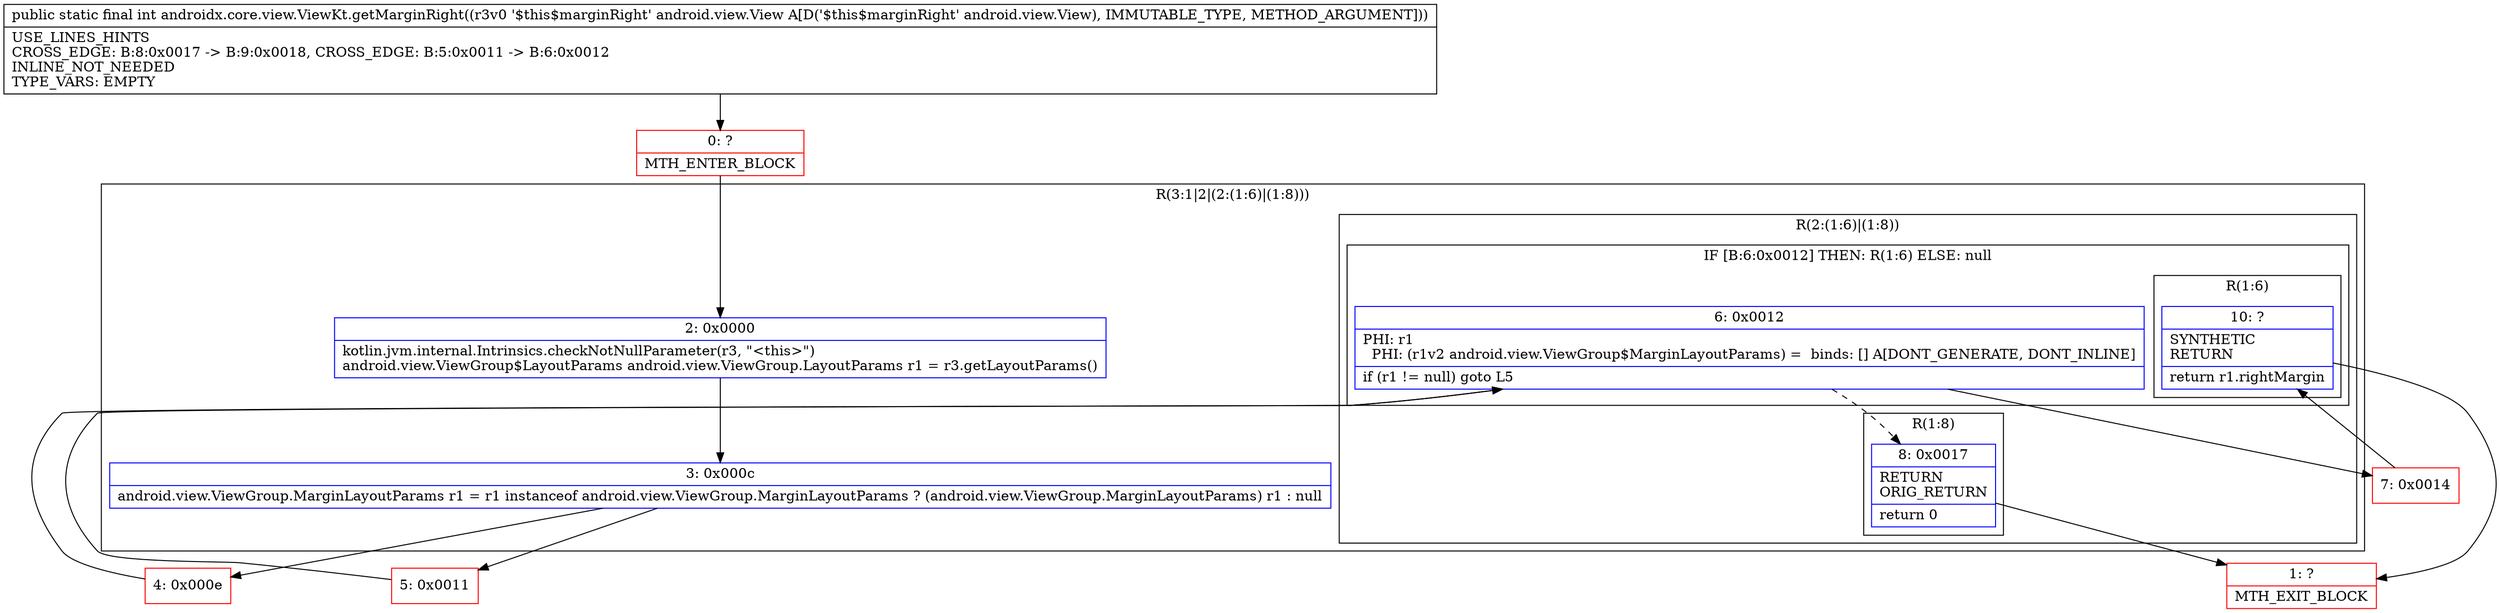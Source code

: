 digraph "CFG forandroidx.core.view.ViewKt.getMarginRight(Landroid\/view\/View;)I" {
subgraph cluster_Region_690158892 {
label = "R(3:1|2|(2:(1:6)|(1:8)))";
node [shape=record,color=blue];
Node_2 [shape=record,label="{2\:\ 0x0000|kotlin.jvm.internal.Intrinsics.checkNotNullParameter(r3, \"\<this\>\")\landroid.view.ViewGroup$LayoutParams android.view.ViewGroup.LayoutParams r1 = r3.getLayoutParams()\l}"];
Node_3 [shape=record,label="{3\:\ 0x000c|android.view.ViewGroup.MarginLayoutParams r1 = r1 instanceof android.view.ViewGroup.MarginLayoutParams ? (android.view.ViewGroup.MarginLayoutParams) r1 : null\l}"];
subgraph cluster_Region_593960379 {
label = "R(2:(1:6)|(1:8))";
node [shape=record,color=blue];
subgraph cluster_IfRegion_572346567 {
label = "IF [B:6:0x0012] THEN: R(1:6) ELSE: null";
node [shape=record,color=blue];
Node_6 [shape=record,label="{6\:\ 0x0012|PHI: r1 \l  PHI: (r1v2 android.view.ViewGroup$MarginLayoutParams) =  binds: [] A[DONT_GENERATE, DONT_INLINE]\l|if (r1 != null) goto L5\l}"];
subgraph cluster_Region_296559332 {
label = "R(1:6)";
node [shape=record,color=blue];
Node_10 [shape=record,label="{10\:\ ?|SYNTHETIC\lRETURN\l|return r1.rightMargin\l}"];
}
}
subgraph cluster_Region_1773628695 {
label = "R(1:8)";
node [shape=record,color=blue];
Node_8 [shape=record,label="{8\:\ 0x0017|RETURN\lORIG_RETURN\l|return 0\l}"];
}
}
}
Node_0 [shape=record,color=red,label="{0\:\ ?|MTH_ENTER_BLOCK\l}"];
Node_4 [shape=record,color=red,label="{4\:\ 0x000e}"];
Node_7 [shape=record,color=red,label="{7\:\ 0x0014}"];
Node_1 [shape=record,color=red,label="{1\:\ ?|MTH_EXIT_BLOCK\l}"];
Node_5 [shape=record,color=red,label="{5\:\ 0x0011}"];
MethodNode[shape=record,label="{public static final int androidx.core.view.ViewKt.getMarginRight((r3v0 '$this$marginRight' android.view.View A[D('$this$marginRight' android.view.View), IMMUTABLE_TYPE, METHOD_ARGUMENT]))  | USE_LINES_HINTS\lCROSS_EDGE: B:8:0x0017 \-\> B:9:0x0018, CROSS_EDGE: B:5:0x0011 \-\> B:6:0x0012\lINLINE_NOT_NEEDED\lTYPE_VARS: EMPTY\l}"];
MethodNode -> Node_0;Node_2 -> Node_3;
Node_3 -> Node_4;
Node_3 -> Node_5;
Node_6 -> Node_7;
Node_6 -> Node_8[style=dashed];
Node_10 -> Node_1;
Node_8 -> Node_1;
Node_0 -> Node_2;
Node_4 -> Node_6;
Node_7 -> Node_10;
Node_5 -> Node_6;
}

